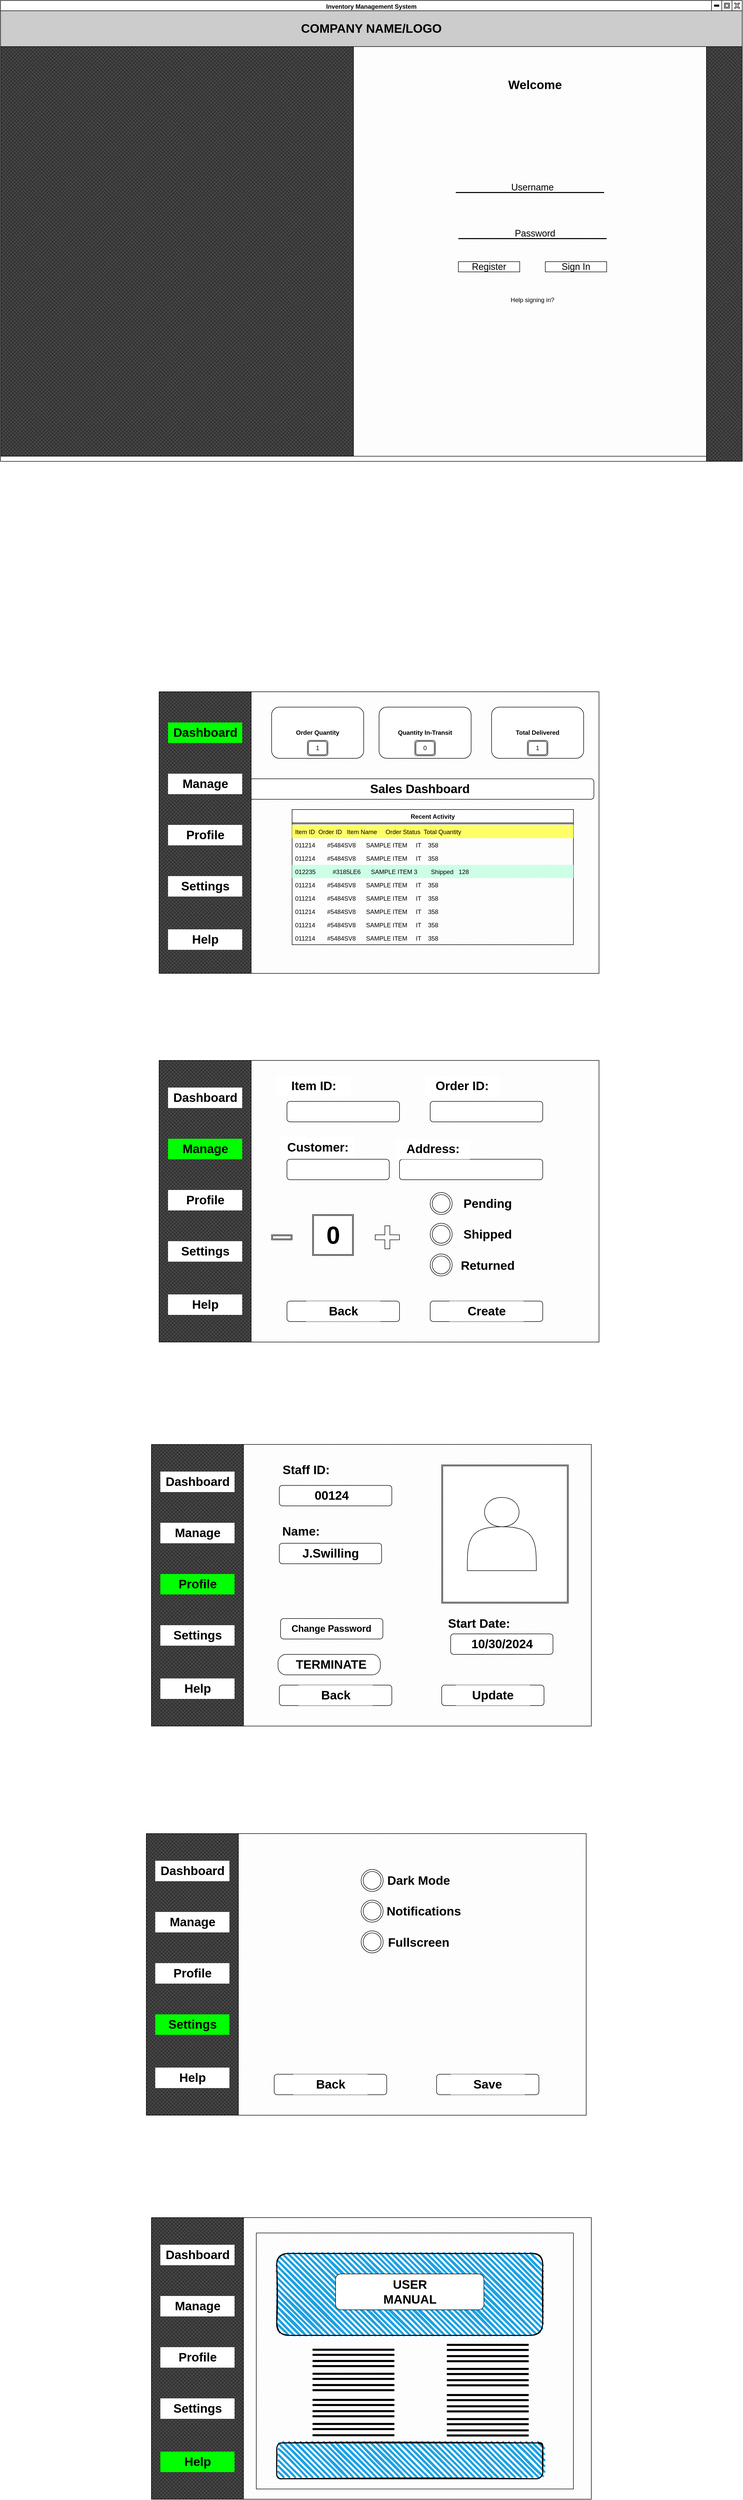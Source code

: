 <mxfile version="21.1.2" type="device">
  <diagram id="X1pHVg89w_2UZ-GP6gdg" name="Page-1">
    <mxGraphModel dx="5569" dy="2831" grid="1" gridSize="10" guides="1" tooltips="1" connect="1" arrows="1" fold="1" page="1" pageScale="1" pageWidth="850" pageHeight="1100" math="0" shadow="0">
      <root>
        <mxCell id="0" />
        <mxCell id="1" parent="0" />
        <mxCell id="Iu-jhI92YKq9Ds77I20t-1" value="&lt;div style=&quot;&quot;&gt;&lt;span style=&quot;background-color: initial;&quot;&gt;Inventory Management System&lt;/span&gt;&lt;/div&gt;" style="swimlane;whiteSpace=wrap;html=1;startSize=23;align=center;" vertex="1" parent="1">
          <mxGeometry x="140" y="60" width="1450" height="900" as="geometry">
            <mxRectangle x="-30" y="80" width="70" height="30" as="alternateBounds" />
          </mxGeometry>
        </mxCell>
        <mxCell id="Iu-jhI92YKq9Ds77I20t-2" value="" style="verticalLabelPosition=bottom;verticalAlign=top;html=1;shape=mxgraph.basic.patternFillRect;fillStyle=diagGrid;step=5;fillStrokeWidth=0.2;fillStrokeColor=#dddddd;movable=1;resizable=1;rotatable=1;deletable=1;editable=1;locked=0;connectable=1;" vertex="1" parent="Iu-jhI92YKq9Ds77I20t-1">
          <mxGeometry x="690" y="90" width="760" height="800" as="geometry" />
        </mxCell>
        <mxCell id="Iu-jhI92YKq9Ds77I20t-3" value="&lt;h1&gt;COMPANY NAME/LOGO&lt;/h1&gt;" style="html=1;whiteSpace=wrap;container=1;recursiveResize=0;collapsible=0;fillColor=#CCCCCC;" vertex="1" parent="Iu-jhI92YKq9Ds77I20t-1">
          <mxGeometry y="20" width="1450" height="70" as="geometry" />
        </mxCell>
        <mxCell id="Iu-jhI92YKq9Ds77I20t-5" value="" style="whiteSpace=wrap;html=1;aspect=fixed;" vertex="1" parent="Iu-jhI92YKq9Ds77I20t-1">
          <mxGeometry x="1430" width="20" height="20" as="geometry" />
        </mxCell>
        <mxCell id="Iu-jhI92YKq9Ds77I20t-6" value="" style="whiteSpace=wrap;html=1;aspect=fixed;" vertex="1" parent="Iu-jhI92YKq9Ds77I20t-1">
          <mxGeometry x="1410" width="20" height="20" as="geometry" />
        </mxCell>
        <mxCell id="Iu-jhI92YKq9Ds77I20t-7" value="" style="whiteSpace=wrap;html=1;aspect=fixed;" vertex="1" parent="Iu-jhI92YKq9Ds77I20t-1">
          <mxGeometry x="1390" width="20" height="20" as="geometry" />
        </mxCell>
        <mxCell id="Iu-jhI92YKq9Ds77I20t-8" value="" style="line;strokeWidth=4;html=1;perimeter=backbonePerimeter;points=[];outlineConnect=0;" vertex="1" parent="Iu-jhI92YKq9Ds77I20t-1">
          <mxGeometry x="1395" y="5" width="10" height="10" as="geometry" />
        </mxCell>
        <mxCell id="Iu-jhI92YKq9Ds77I20t-9" value="" style="shape=ext;double=1;whiteSpace=wrap;html=1;aspect=fixed;" vertex="1" parent="Iu-jhI92YKq9Ds77I20t-1">
          <mxGeometry x="1415" y="5" width="10" height="10" as="geometry" />
        </mxCell>
        <mxCell id="Iu-jhI92YKq9Ds77I20t-10" value="" style="verticalLabelPosition=bottom;verticalAlign=top;html=1;shape=mxgraph.basic.x" vertex="1" parent="Iu-jhI92YKq9Ds77I20t-1">
          <mxGeometry x="1435" y="5" width="10" height="10" as="geometry" />
        </mxCell>
        <mxCell id="Iu-jhI92YKq9Ds77I20t-11" value="" style="verticalLabelPosition=bottom;verticalAlign=top;html=1;shape=mxgraph.basic.patternFillRect;fillStyle=diagRev;step=5;fillStrokeWidth=0.2;fillStrokeColor=#dddddd;" vertex="1" parent="Iu-jhI92YKq9Ds77I20t-1">
          <mxGeometry x="895" y="510" width="120" height="20" as="geometry" />
        </mxCell>
        <mxCell id="Iu-jhI92YKq9Ds77I20t-12" value="" style="line;strokeWidth=2;html=1;" vertex="1" parent="Iu-jhI92YKq9Ds77I20t-1">
          <mxGeometry x="895" y="460" width="290" height="10" as="geometry" />
        </mxCell>
        <mxCell id="Iu-jhI92YKq9Ds77I20t-13" value="" style="line;strokeWidth=2;html=1;" vertex="1" parent="Iu-jhI92YKq9Ds77I20t-1">
          <mxGeometry x="890" y="370" width="290" height="10" as="geometry" />
        </mxCell>
        <mxCell id="Iu-jhI92YKq9Ds77I20t-14" value="" style="verticalLabelPosition=bottom;verticalAlign=top;html=1;shape=mxgraph.basic.patternFillRect;fillStyle=diagRev;step=5;fillStrokeWidth=0.2;fillStrokeColor=#dddddd;" vertex="1" parent="Iu-jhI92YKq9Ds77I20t-1">
          <mxGeometry x="1065" y="510" width="120" height="20" as="geometry" />
        </mxCell>
        <mxCell id="Iu-jhI92YKq9Ds77I20t-15" value="Help signing in?" style="text;html=1;strokeColor=none;fillColor=none;align=center;verticalAlign=middle;whiteSpace=wrap;rounded=0;" vertex="1" parent="Iu-jhI92YKq9Ds77I20t-1">
          <mxGeometry x="985" y="570" width="110" height="30" as="geometry" />
        </mxCell>
        <mxCell id="Iu-jhI92YKq9Ds77I20t-16" value="&lt;font style=&quot;font-size: 18px;&quot;&gt;Username&lt;/font&gt;" style="text;html=1;strokeColor=none;fillColor=none;align=center;verticalAlign=middle;whiteSpace=wrap;rounded=0;" vertex="1" parent="Iu-jhI92YKq9Ds77I20t-1">
          <mxGeometry x="1010" y="350" width="60" height="30" as="geometry" />
        </mxCell>
        <mxCell id="Iu-jhI92YKq9Ds77I20t-17" value="&lt;font style=&quot;font-size: 18px;&quot;&gt;Password&lt;/font&gt;" style="text;html=1;strokeColor=none;fillColor=none;align=center;verticalAlign=middle;whiteSpace=wrap;rounded=0;" vertex="1" parent="Iu-jhI92YKq9Ds77I20t-1">
          <mxGeometry x="1015" y="440" width="60" height="30" as="geometry" />
        </mxCell>
        <mxCell id="Iu-jhI92YKq9Ds77I20t-4" value="&lt;blockquote style=&quot;margin: 0 0 0 40px; border: none; padding: 0px;&quot;&gt;&lt;blockquote style=&quot;margin: 0 0 0 40px; border: none; padding: 0px;&quot;&gt;&lt;blockquote style=&quot;margin: 0 0 0 40px; border: none; padding: 0px;&quot;&gt;&lt;blockquote style=&quot;margin: 0 0 0 40px; border: none; padding: 0px;&quot;&gt;&lt;h1 style=&quot;margin: 0 0 0 40px; border: none; padding: 0px;&quot;&gt;&lt;font style=&quot;font-size: 24px;&quot;&gt;Welcome&lt;/font&gt;&lt;/h1&gt;&lt;/blockquote&gt;&lt;/blockquote&gt;&lt;/blockquote&gt;&lt;/blockquote&gt;" style="text;html=1;strokeColor=none;fillColor=none;align=center;verticalAlign=middle;whiteSpace=wrap;rounded=0;" vertex="1" parent="Iu-jhI92YKq9Ds77I20t-1">
          <mxGeometry x="795" y="150" width="300" height="30" as="geometry" />
        </mxCell>
        <mxCell id="Iu-jhI92YKq9Ds77I20t-18" value="" style="verticalLabelPosition=bottom;verticalAlign=top;html=1;shape=mxgraph.basic.patternFillRect;fillStyle=diagGrid;step=5;fillStrokeWidth=0.2;fillStrokeColor=#dddddd;movable=1;resizable=1;rotatable=1;deletable=1;editable=1;locked=0;connectable=1;fillColor=#333333;" vertex="1" parent="Iu-jhI92YKq9Ds77I20t-1">
          <mxGeometry y="90" width="690" height="800" as="geometry" />
        </mxCell>
        <mxCell id="Iu-jhI92YKq9Ds77I20t-37" value="" style="verticalLabelPosition=bottom;verticalAlign=top;html=1;shape=mxgraph.basic.patternFillRect;fillStyle=diagGrid;step=5;fillStrokeWidth=0.2;fillStrokeColor=#dddddd;movable=1;resizable=1;rotatable=1;deletable=1;editable=1;locked=0;connectable=1;fillColor=#333333;" vertex="1" parent="Iu-jhI92YKq9Ds77I20t-1">
          <mxGeometry x="1380" y="90" width="70" height="810" as="geometry" />
        </mxCell>
        <mxCell id="Iu-jhI92YKq9Ds77I20t-280" value="&lt;font style=&quot;font-size: 18px;&quot;&gt;Sign In&lt;/font&gt;" style="text;html=1;strokeColor=none;fillColor=none;align=center;verticalAlign=middle;whiteSpace=wrap;rounded=0;" vertex="1" parent="Iu-jhI92YKq9Ds77I20t-1">
          <mxGeometry x="1095" y="505" width="60" height="30" as="geometry" />
        </mxCell>
        <mxCell id="Iu-jhI92YKq9Ds77I20t-281" value="&lt;font style=&quot;font-size: 18px;&quot;&gt;Register&lt;/font&gt;" style="text;html=1;strokeColor=none;fillColor=none;align=center;verticalAlign=middle;whiteSpace=wrap;rounded=0;" vertex="1" parent="Iu-jhI92YKq9Ds77I20t-1">
          <mxGeometry x="925" y="505" width="60" height="30" as="geometry" />
        </mxCell>
        <mxCell id="Iu-jhI92YKq9Ds77I20t-51" value="" style="verticalLabelPosition=bottom;verticalAlign=top;html=1;shape=mxgraph.basic.patternFillRect;fillStyle=diagGrid;step=5;fillStrokeWidth=0.2;fillStrokeColor=#dddddd;" vertex="1" parent="1">
          <mxGeometry x="450" y="1410" width="860" height="550" as="geometry" />
        </mxCell>
        <mxCell id="Iu-jhI92YKq9Ds77I20t-62" value="Recent Activity" style="swimlane;fontStyle=1;align=center;verticalAlign=top;childLayout=stackLayout;horizontal=1;startSize=26;horizontalStack=0;resizeParent=1;resizeParentMax=0;resizeLast=0;collapsible=1;marginBottom=0;whiteSpace=wrap;html=1;" vertex="1" parent="1">
          <mxGeometry x="710" y="1640" width="550" height="264" as="geometry" />
        </mxCell>
        <mxCell id="Iu-jhI92YKq9Ds77I20t-63" value="" style="line;strokeWidth=1;fillColor=none;align=left;verticalAlign=middle;spacingTop=-1;spacingLeft=3;spacingRight=3;rotatable=0;labelPosition=right;points=[];portConstraint=eastwest;strokeColor=inherit;" vertex="1" parent="Iu-jhI92YKq9Ds77I20t-62">
          <mxGeometry y="26" width="550" height="4" as="geometry" />
        </mxCell>
        <mxCell id="Iu-jhI92YKq9Ds77I20t-64" value="Item ID&lt;span style=&quot;white-space: pre;&quot;&gt;	&lt;/span&gt;&lt;span style=&quot;white-space: pre;&quot;&gt;	&lt;/span&gt;Order ID&lt;span style=&quot;white-space: pre;&quot;&gt;	&lt;/span&gt;&lt;span style=&quot;white-space: pre;&quot;&gt;	&lt;/span&gt;&lt;span style=&quot;white-space: pre;&quot;&gt;	&lt;/span&gt;Item Name&amp;nbsp;&lt;span style=&quot;white-space: pre;&quot;&gt;	&lt;/span&gt;&lt;span style=&quot;white-space: pre;&quot;&gt;	&lt;/span&gt;&lt;span style=&quot;white-space: pre;&quot;&gt;	&lt;/span&gt;&lt;span style=&quot;white-space: pre;&quot;&gt;	&lt;/span&gt;Order Status&lt;span style=&quot;white-space: pre;&quot;&gt;	&lt;/span&gt;&lt;span style=&quot;white-space: pre;&quot;&gt;	&lt;/span&gt;Total Quantity" style="text;strokeColor=none;fillColor=#FFFF66;align=left;verticalAlign=top;spacingLeft=4;spacingRight=4;overflow=hidden;rotatable=0;points=[[0,0.5],[1,0.5]];portConstraint=eastwest;whiteSpace=wrap;html=1;" vertex="1" parent="Iu-jhI92YKq9Ds77I20t-62">
          <mxGeometry y="30" width="550" height="26" as="geometry" />
        </mxCell>
        <mxCell id="Iu-jhI92YKq9Ds77I20t-65" value="011214&lt;span style=&quot;white-space: pre;&quot;&gt;	&lt;/span&gt;&amp;nbsp; &amp;nbsp; &amp;nbsp; #5484SV8&lt;span style=&quot;white-space: pre;&quot;&gt;	&lt;/span&gt;&lt;span style=&quot;white-space: pre;&quot;&gt;	&lt;/span&gt;&amp;nbsp; &amp;nbsp; SAMPLE ITEM&lt;span style=&quot;white-space: pre;&quot;&gt;	&lt;/span&gt;&lt;span style=&quot;white-space: pre;&quot;&gt;	&lt;/span&gt;&lt;span style=&quot;white-space: pre;&quot;&gt;	&lt;/span&gt;&lt;span style=&quot;white-space: pre;&quot;&gt;	&lt;/span&gt;&lt;span style=&quot;white-space: pre;&quot;&gt;	&lt;/span&gt;IT&lt;span style=&quot;white-space: pre;&quot;&gt;	&lt;/span&gt;&lt;span style=&quot;white-space: pre;&quot;&gt;	&lt;/span&gt;&lt;span style=&quot;white-space: pre;&quot;&gt;	&lt;/span&gt;&lt;span style=&quot;white-space: pre;&quot;&gt;	&lt;/span&gt;358" style="text;strokeColor=none;fillColor=none;align=left;verticalAlign=top;spacingLeft=4;spacingRight=4;overflow=hidden;rotatable=0;points=[[0,0.5],[1,0.5]];portConstraint=eastwest;whiteSpace=wrap;html=1;" vertex="1" parent="Iu-jhI92YKq9Ds77I20t-62">
          <mxGeometry y="56" width="550" height="26" as="geometry" />
        </mxCell>
        <mxCell id="Iu-jhI92YKq9Ds77I20t-95" value="011214&lt;span style=&quot;white-space: pre;&quot;&gt;	&lt;/span&gt;&amp;nbsp; &amp;nbsp; &amp;nbsp; #5484SV8&lt;span style=&quot;white-space: pre;&quot;&gt;	&lt;/span&gt;&lt;span style=&quot;white-space: pre;&quot;&gt;	&lt;/span&gt;&amp;nbsp; &amp;nbsp; SAMPLE ITEM&lt;span style=&quot;white-space: pre;&quot;&gt;	&lt;/span&gt;&lt;span style=&quot;white-space: pre;&quot;&gt;	&lt;/span&gt;&lt;span style=&quot;white-space: pre;&quot;&gt;	&lt;/span&gt;&lt;span style=&quot;white-space: pre;&quot;&gt;	&lt;/span&gt;&lt;span style=&quot;white-space: pre;&quot;&gt;	&lt;/span&gt;IT&lt;span style=&quot;white-space: pre;&quot;&gt;	&lt;/span&gt;&lt;span style=&quot;white-space: pre;&quot;&gt;	&lt;/span&gt;&lt;span style=&quot;white-space: pre;&quot;&gt;	&lt;/span&gt;&lt;span style=&quot;white-space: pre;&quot;&gt;	&lt;/span&gt;358" style="text;strokeColor=none;fillColor=none;align=left;verticalAlign=top;spacingLeft=4;spacingRight=4;overflow=hidden;rotatable=0;points=[[0,0.5],[1,0.5]];portConstraint=eastwest;whiteSpace=wrap;html=1;" vertex="1" parent="Iu-jhI92YKq9Ds77I20t-62">
          <mxGeometry y="82" width="550" height="26" as="geometry" />
        </mxCell>
        <mxCell id="Iu-jhI92YKq9Ds77I20t-96" value="012235&amp;nbsp; &amp;nbsp; &amp;nbsp; &amp;nbsp; &amp;nbsp; #3185LE6&lt;span style=&quot;white-space: pre;&quot;&gt;	&lt;/span&gt;&lt;span style=&quot;white-space: pre;&quot;&gt;	&lt;/span&gt;&amp;nbsp; &amp;nbsp; SAMPLE ITEM 3&lt;span style=&quot;white-space: pre;&quot;&gt;	&lt;/span&gt;&lt;span style=&quot;white-space: pre;&quot;&gt;	&lt;/span&gt;&lt;span style=&quot;white-space: pre;&quot;&gt;	&lt;/span&gt;&lt;span style=&quot;white-space: pre;&quot;&gt;	&lt;/span&gt;&amp;nbsp; &amp;nbsp; Shipped&lt;span style=&quot;white-space: pre;&quot;&gt;	&lt;/span&gt;&lt;span style=&quot;white-space: pre;&quot;&gt;	&lt;span style=&quot;white-space: pre;&quot;&gt;	&lt;/span&gt;1&lt;/span&gt;28" style="text;strokeColor=none;fillColor=#CCFFE6;align=left;verticalAlign=top;spacingLeft=4;spacingRight=4;overflow=hidden;rotatable=0;points=[[0,0.5],[1,0.5]];portConstraint=eastwest;whiteSpace=wrap;html=1;" vertex="1" parent="Iu-jhI92YKq9Ds77I20t-62">
          <mxGeometry y="108" width="550" height="26" as="geometry" />
        </mxCell>
        <mxCell id="Iu-jhI92YKq9Ds77I20t-97" value="011214&lt;span style=&quot;white-space: pre;&quot;&gt;	&lt;/span&gt;&amp;nbsp; &amp;nbsp; &amp;nbsp; #5484SV8&lt;span style=&quot;white-space: pre;&quot;&gt;	&lt;/span&gt;&lt;span style=&quot;white-space: pre;&quot;&gt;	&lt;/span&gt;&amp;nbsp; &amp;nbsp; SAMPLE ITEM&lt;span style=&quot;white-space: pre;&quot;&gt;	&lt;/span&gt;&lt;span style=&quot;white-space: pre;&quot;&gt;	&lt;/span&gt;&lt;span style=&quot;white-space: pre;&quot;&gt;	&lt;/span&gt;&lt;span style=&quot;white-space: pre;&quot;&gt;	&lt;/span&gt;&lt;span style=&quot;white-space: pre;&quot;&gt;	&lt;/span&gt;IT&lt;span style=&quot;white-space: pre;&quot;&gt;	&lt;/span&gt;&lt;span style=&quot;white-space: pre;&quot;&gt;	&lt;/span&gt;&lt;span style=&quot;white-space: pre;&quot;&gt;	&lt;/span&gt;&lt;span style=&quot;white-space: pre;&quot;&gt;	&lt;/span&gt;358" style="text;strokeColor=none;fillColor=none;align=left;verticalAlign=top;spacingLeft=4;spacingRight=4;overflow=hidden;rotatable=0;points=[[0,0.5],[1,0.5]];portConstraint=eastwest;whiteSpace=wrap;html=1;" vertex="1" parent="Iu-jhI92YKq9Ds77I20t-62">
          <mxGeometry y="134" width="550" height="26" as="geometry" />
        </mxCell>
        <mxCell id="Iu-jhI92YKq9Ds77I20t-98" value="011214&lt;span style=&quot;white-space: pre;&quot;&gt;	&lt;/span&gt;&amp;nbsp; &amp;nbsp; &amp;nbsp; #5484SV8&lt;span style=&quot;white-space: pre;&quot;&gt;	&lt;/span&gt;&lt;span style=&quot;white-space: pre;&quot;&gt;	&lt;/span&gt;&amp;nbsp; &amp;nbsp; SAMPLE ITEM&lt;span style=&quot;white-space: pre;&quot;&gt;	&lt;/span&gt;&lt;span style=&quot;white-space: pre;&quot;&gt;	&lt;/span&gt;&lt;span style=&quot;white-space: pre;&quot;&gt;	&lt;/span&gt;&lt;span style=&quot;white-space: pre;&quot;&gt;	&lt;/span&gt;&lt;span style=&quot;white-space: pre;&quot;&gt;	&lt;/span&gt;IT&lt;span style=&quot;white-space: pre;&quot;&gt;	&lt;/span&gt;&lt;span style=&quot;white-space: pre;&quot;&gt;	&lt;/span&gt;&lt;span style=&quot;white-space: pre;&quot;&gt;	&lt;/span&gt;&lt;span style=&quot;white-space: pre;&quot;&gt;	&lt;/span&gt;358" style="text;strokeColor=none;fillColor=none;align=left;verticalAlign=top;spacingLeft=4;spacingRight=4;overflow=hidden;rotatable=0;points=[[0,0.5],[1,0.5]];portConstraint=eastwest;whiteSpace=wrap;html=1;" vertex="1" parent="Iu-jhI92YKq9Ds77I20t-62">
          <mxGeometry y="160" width="550" height="26" as="geometry" />
        </mxCell>
        <mxCell id="Iu-jhI92YKq9Ds77I20t-99" value="011214&lt;span style=&quot;white-space: pre;&quot;&gt;	&lt;/span&gt;&amp;nbsp; &amp;nbsp; &amp;nbsp; #5484SV8&lt;span style=&quot;white-space: pre;&quot;&gt;	&lt;/span&gt;&lt;span style=&quot;white-space: pre;&quot;&gt;	&lt;/span&gt;&amp;nbsp; &amp;nbsp; SAMPLE ITEM&lt;span style=&quot;white-space: pre;&quot;&gt;	&lt;/span&gt;&lt;span style=&quot;white-space: pre;&quot;&gt;	&lt;/span&gt;&lt;span style=&quot;white-space: pre;&quot;&gt;	&lt;/span&gt;&lt;span style=&quot;white-space: pre;&quot;&gt;	&lt;/span&gt;&lt;span style=&quot;white-space: pre;&quot;&gt;	&lt;/span&gt;IT&lt;span style=&quot;white-space: pre;&quot;&gt;	&lt;/span&gt;&lt;span style=&quot;white-space: pre;&quot;&gt;	&lt;/span&gt;&lt;span style=&quot;white-space: pre;&quot;&gt;	&lt;/span&gt;&lt;span style=&quot;white-space: pre;&quot;&gt;	&lt;/span&gt;358" style="text;strokeColor=none;fillColor=none;align=left;verticalAlign=top;spacingLeft=4;spacingRight=4;overflow=hidden;rotatable=0;points=[[0,0.5],[1,0.5]];portConstraint=eastwest;whiteSpace=wrap;html=1;" vertex="1" parent="Iu-jhI92YKq9Ds77I20t-62">
          <mxGeometry y="186" width="550" height="26" as="geometry" />
        </mxCell>
        <mxCell id="Iu-jhI92YKq9Ds77I20t-100" value="011214&lt;span style=&quot;white-space: pre;&quot;&gt;	&lt;/span&gt;&amp;nbsp; &amp;nbsp; &amp;nbsp; #5484SV8&lt;span style=&quot;white-space: pre;&quot;&gt;	&lt;/span&gt;&lt;span style=&quot;white-space: pre;&quot;&gt;	&lt;/span&gt;&amp;nbsp; &amp;nbsp; SAMPLE ITEM&lt;span style=&quot;white-space: pre;&quot;&gt;	&lt;/span&gt;&lt;span style=&quot;white-space: pre;&quot;&gt;	&lt;/span&gt;&lt;span style=&quot;white-space: pre;&quot;&gt;	&lt;/span&gt;&lt;span style=&quot;white-space: pre;&quot;&gt;	&lt;/span&gt;&lt;span style=&quot;white-space: pre;&quot;&gt;	&lt;/span&gt;IT&lt;span style=&quot;white-space: pre;&quot;&gt;	&lt;/span&gt;&lt;span style=&quot;white-space: pre;&quot;&gt;	&lt;/span&gt;&lt;span style=&quot;white-space: pre;&quot;&gt;	&lt;/span&gt;&lt;span style=&quot;white-space: pre;&quot;&gt;	&lt;/span&gt;358" style="text;strokeColor=none;fillColor=none;align=left;verticalAlign=top;spacingLeft=4;spacingRight=4;overflow=hidden;rotatable=0;points=[[0,0.5],[1,0.5]];portConstraint=eastwest;whiteSpace=wrap;html=1;" vertex="1" parent="Iu-jhI92YKq9Ds77I20t-62">
          <mxGeometry y="212" width="550" height="26" as="geometry" />
        </mxCell>
        <mxCell id="Iu-jhI92YKq9Ds77I20t-101" value="011214&lt;span style=&quot;white-space: pre;&quot;&gt;	&lt;/span&gt;&amp;nbsp; &amp;nbsp; &amp;nbsp; #5484SV8&lt;span style=&quot;white-space: pre;&quot;&gt;	&lt;/span&gt;&lt;span style=&quot;white-space: pre;&quot;&gt;	&lt;/span&gt;&amp;nbsp; &amp;nbsp; SAMPLE ITEM&lt;span style=&quot;white-space: pre;&quot;&gt;	&lt;/span&gt;&lt;span style=&quot;white-space: pre;&quot;&gt;	&lt;/span&gt;&lt;span style=&quot;white-space: pre;&quot;&gt;	&lt;/span&gt;&lt;span style=&quot;white-space: pre;&quot;&gt;	&lt;/span&gt;&lt;span style=&quot;white-space: pre;&quot;&gt;	&lt;/span&gt;IT&lt;span style=&quot;white-space: pre;&quot;&gt;	&lt;/span&gt;&lt;span style=&quot;white-space: pre;&quot;&gt;	&lt;/span&gt;&lt;span style=&quot;white-space: pre;&quot;&gt;	&lt;/span&gt;&lt;span style=&quot;white-space: pre;&quot;&gt;	&lt;/span&gt;358" style="text;strokeColor=none;fillColor=none;align=left;verticalAlign=top;spacingLeft=4;spacingRight=4;overflow=hidden;rotatable=0;points=[[0,0.5],[1,0.5]];portConstraint=eastwest;whiteSpace=wrap;html=1;" vertex="1" parent="Iu-jhI92YKq9Ds77I20t-62">
          <mxGeometry y="238" width="550" height="26" as="geometry" />
        </mxCell>
        <mxCell id="Iu-jhI92YKq9Ds77I20t-69" style="edgeStyle=orthogonalEdgeStyle;rounded=0;orthogonalLoop=1;jettySize=auto;html=1;exitX=0.5;exitY=1;exitDx=0;exitDy=0;" edge="1" parent="1">
          <mxGeometry relative="1" as="geometry">
            <mxPoint x="700.0" y="1470" as="sourcePoint" />
            <mxPoint x="700.0" y="1470" as="targetPoint" />
          </mxGeometry>
        </mxCell>
        <mxCell id="Iu-jhI92YKq9Ds77I20t-84" value="&lt;h1&gt;Sales Dashboard&lt;/h1&gt;" style="rounded=1;whiteSpace=wrap;html=1;" vertex="1" parent="1">
          <mxGeometry x="620" y="1580" width="680" height="40" as="geometry" />
        </mxCell>
        <mxCell id="Iu-jhI92YKq9Ds77I20t-78" value="" style="verticalLabelPosition=bottom;verticalAlign=top;html=1;shape=mxgraph.basic.patternFillRect;fillStyle=diagGrid;step=5;fillStrokeWidth=0.2;fillStrokeColor=#dddddd;movable=1;resizable=1;rotatable=1;deletable=1;editable=1;locked=0;connectable=1;fillColor=#333333;" vertex="1" parent="1">
          <mxGeometry x="450" y="1410" width="180" height="550" as="geometry" />
        </mxCell>
        <mxCell id="Iu-jhI92YKq9Ds77I20t-85" value="&lt;b&gt;Order Quantity&lt;/b&gt;" style="rounded=1;whiteSpace=wrap;html=1;" vertex="1" parent="1">
          <mxGeometry x="670" y="1440" width="180" height="100" as="geometry" />
        </mxCell>
        <mxCell id="Iu-jhI92YKq9Ds77I20t-86" value="&lt;b&gt;Quantity In-Transit&lt;/b&gt;" style="rounded=1;whiteSpace=wrap;html=1;" vertex="1" parent="1">
          <mxGeometry x="880" y="1440" width="180" height="100" as="geometry" />
        </mxCell>
        <mxCell id="Iu-jhI92YKq9Ds77I20t-87" value="&lt;b&gt;Total Delivered&lt;/b&gt;" style="rounded=1;whiteSpace=wrap;html=1;" vertex="1" parent="1">
          <mxGeometry x="1100" y="1440" width="180" height="100" as="geometry" />
        </mxCell>
        <mxCell id="Iu-jhI92YKq9Ds77I20t-90" value="&lt;h1&gt;Dashboard&lt;/h1&gt;" style="text;html=1;strokeColor=none;fillColor=lime;align=center;verticalAlign=middle;whiteSpace=wrap;rounded=0;" vertex="1" parent="1">
          <mxGeometry x="467.5" y="1470" width="145" height="40" as="geometry" />
        </mxCell>
        <mxCell id="Iu-jhI92YKq9Ds77I20t-91" value="&lt;h1&gt;Manage&lt;/h1&gt;" style="text;html=1;strokeColor=none;fillColor=white;align=center;verticalAlign=middle;whiteSpace=wrap;rounded=0;" vertex="1" parent="1">
          <mxGeometry x="467.5" y="1570" width="145" height="40" as="geometry" />
        </mxCell>
        <mxCell id="Iu-jhI92YKq9Ds77I20t-92" value="&lt;h1&gt;Profile&lt;/h1&gt;" style="text;html=1;strokeColor=none;fillColor=white;align=center;verticalAlign=middle;whiteSpace=wrap;rounded=0;" vertex="1" parent="1">
          <mxGeometry x="467.5" y="1670" width="145" height="40" as="geometry" />
        </mxCell>
        <mxCell id="Iu-jhI92YKq9Ds77I20t-93" value="&lt;h1&gt;Settings&lt;/h1&gt;" style="text;html=1;strokeColor=none;fillColor=white;align=center;verticalAlign=middle;whiteSpace=wrap;rounded=0;" vertex="1" parent="1">
          <mxGeometry x="467.5" y="1770" width="145" height="40" as="geometry" />
        </mxCell>
        <mxCell id="Iu-jhI92YKq9Ds77I20t-94" value="&lt;h1&gt;Help&lt;/h1&gt;" style="text;html=1;strokeColor=none;fillColor=white;align=center;verticalAlign=middle;whiteSpace=wrap;rounded=0;" vertex="1" parent="1">
          <mxGeometry x="467.5" y="1874" width="145" height="40" as="geometry" />
        </mxCell>
        <mxCell id="Iu-jhI92YKq9Ds77I20t-102" value="1" style="shape=ext;double=1;rounded=1;whiteSpace=wrap;html=1;" vertex="1" parent="1">
          <mxGeometry x="740" y="1505" width="40" height="30" as="geometry" />
        </mxCell>
        <mxCell id="Iu-jhI92YKq9Ds77I20t-103" value="0" style="shape=ext;double=1;rounded=1;whiteSpace=wrap;html=1;" vertex="1" parent="1">
          <mxGeometry x="950" y="1505" width="40" height="30" as="geometry" />
        </mxCell>
        <mxCell id="Iu-jhI92YKq9Ds77I20t-104" value="1" style="shape=ext;double=1;rounded=1;whiteSpace=wrap;html=1;" vertex="1" parent="1">
          <mxGeometry x="1170" y="1505" width="40" height="30" as="geometry" />
        </mxCell>
        <mxCell id="Iu-jhI92YKq9Ds77I20t-106" value="" style="verticalLabelPosition=bottom;verticalAlign=top;html=1;shape=mxgraph.basic.patternFillRect;fillStyle=diagGrid;step=5;fillStrokeWidth=0.2;fillStrokeColor=#dddddd;" vertex="1" parent="1">
          <mxGeometry x="450" y="2130" width="860" height="550" as="geometry" />
        </mxCell>
        <mxCell id="Iu-jhI92YKq9Ds77I20t-105" value="" style="verticalLabelPosition=bottom;verticalAlign=top;html=1;shape=mxgraph.basic.patternFillRect;fillStyle=diagGrid;step=5;fillStrokeWidth=0.2;fillStrokeColor=#dddddd;movable=1;resizable=1;rotatable=1;deletable=1;editable=1;locked=0;connectable=1;fillColor=#333333;" vertex="1" parent="1">
          <mxGeometry x="450" y="2130" width="180" height="550" as="geometry" />
        </mxCell>
        <mxCell id="Iu-jhI92YKq9Ds77I20t-107" value="&lt;h1&gt;Dashboard&lt;/h1&gt;" style="text;html=1;strokeColor=none;fillColor=white;align=center;verticalAlign=middle;whiteSpace=wrap;rounded=0;" vertex="1" parent="1">
          <mxGeometry x="467.5" y="2183" width="145" height="40" as="geometry" />
        </mxCell>
        <mxCell id="Iu-jhI92YKq9Ds77I20t-108" value="&lt;h1&gt;Manage&lt;/h1&gt;" style="text;html=1;strokeColor=none;fillColor=lime;align=center;verticalAlign=middle;whiteSpace=wrap;rounded=0;" vertex="1" parent="1">
          <mxGeometry x="467.5" y="2283" width="145" height="40" as="geometry" />
        </mxCell>
        <mxCell id="Iu-jhI92YKq9Ds77I20t-109" value="&lt;h1&gt;Profile&lt;/h1&gt;" style="text;html=1;strokeColor=none;fillColor=white;align=center;verticalAlign=middle;whiteSpace=wrap;rounded=0;" vertex="1" parent="1">
          <mxGeometry x="467.5" y="2383" width="145" height="40" as="geometry" />
        </mxCell>
        <mxCell id="Iu-jhI92YKq9Ds77I20t-110" value="&lt;h1&gt;Settings&lt;/h1&gt;" style="text;html=1;strokeColor=none;fillColor=white;align=center;verticalAlign=middle;whiteSpace=wrap;rounded=0;" vertex="1" parent="1">
          <mxGeometry x="467.5" y="2483" width="145" height="40" as="geometry" />
        </mxCell>
        <mxCell id="Iu-jhI92YKq9Ds77I20t-111" value="&lt;h1&gt;Help&lt;/h1&gt;" style="text;html=1;strokeColor=none;fillColor=white;align=center;verticalAlign=middle;whiteSpace=wrap;rounded=0;" vertex="1" parent="1">
          <mxGeometry x="467.5" y="2587" width="145" height="40" as="geometry" />
        </mxCell>
        <mxCell id="Iu-jhI92YKq9Ds77I20t-112" value="" style="rounded=1;whiteSpace=wrap;html=1;" vertex="1" parent="1">
          <mxGeometry x="700" y="2210" width="220" height="40" as="geometry" />
        </mxCell>
        <mxCell id="Iu-jhI92YKq9Ds77I20t-113" value="&lt;h1&gt;Item ID:&lt;/h1&gt;" style="text;html=1;strokeColor=none;fillColor=white;align=center;verticalAlign=middle;whiteSpace=wrap;rounded=0;" vertex="1" parent="1">
          <mxGeometry x="680" y="2160" width="145" height="40" as="geometry" />
        </mxCell>
        <mxCell id="Iu-jhI92YKq9Ds77I20t-114" value="" style="rounded=1;whiteSpace=wrap;html=1;" vertex="1" parent="1">
          <mxGeometry x="700" y="2323" width="200" height="40" as="geometry" />
        </mxCell>
        <mxCell id="Iu-jhI92YKq9Ds77I20t-115" value="&lt;h1&gt;Customer:&lt;/h1&gt;" style="text;html=1;strokeColor=none;fillColor=white;align=center;verticalAlign=middle;whiteSpace=wrap;rounded=0;" vertex="1" parent="1">
          <mxGeometry x="687.5" y="2280" width="145" height="40" as="geometry" />
        </mxCell>
        <mxCell id="Iu-jhI92YKq9Ds77I20t-117" value="" style="rounded=1;whiteSpace=wrap;html=1;" vertex="1" parent="1">
          <mxGeometry x="920" y="2323" width="280" height="40" as="geometry" />
        </mxCell>
        <mxCell id="Iu-jhI92YKq9Ds77I20t-118" value="&lt;h1&gt;Address:&lt;/h1&gt;" style="text;html=1;strokeColor=none;fillColor=white;align=center;verticalAlign=middle;whiteSpace=wrap;rounded=0;" vertex="1" parent="1">
          <mxGeometry x="912.5" y="2283" width="145" height="40" as="geometry" />
        </mxCell>
        <mxCell id="Iu-jhI92YKq9Ds77I20t-119" value="" style="ellipse;shape=doubleEllipse;whiteSpace=wrap;html=1;aspect=fixed;strokeColor=#000000;" vertex="1" parent="1">
          <mxGeometry x="980" y="2388" width="43" height="43" as="geometry" />
        </mxCell>
        <mxCell id="Iu-jhI92YKq9Ds77I20t-120" value="" style="ellipse;shape=doubleEllipse;whiteSpace=wrap;html=1;aspect=fixed;strokeColor=#000000;" vertex="1" parent="1">
          <mxGeometry x="980" y="2448" width="43" height="43" as="geometry" />
        </mxCell>
        <mxCell id="Iu-jhI92YKq9Ds77I20t-121" value="" style="ellipse;shape=doubleEllipse;whiteSpace=wrap;html=1;aspect=fixed;strokeColor=#000000;" vertex="1" parent="1">
          <mxGeometry x="980" y="2508" width="43" height="43" as="geometry" />
        </mxCell>
        <mxCell id="Iu-jhI92YKq9Ds77I20t-123" value="&lt;h1&gt;Pending&lt;/h1&gt;" style="text;html=1;strokeColor=none;fillColor=none;align=center;verticalAlign=middle;whiteSpace=wrap;rounded=0;" vertex="1" parent="1">
          <mxGeometry x="1020" y="2389.5" width="145" height="40" as="geometry" />
        </mxCell>
        <mxCell id="Iu-jhI92YKq9Ds77I20t-124" value="&lt;h1&gt;Shipped&lt;/h1&gt;" style="text;html=1;strokeColor=none;fillColor=none;align=center;verticalAlign=middle;whiteSpace=wrap;rounded=0;" vertex="1" parent="1">
          <mxGeometry x="1020" y="2449.5" width="145" height="40" as="geometry" />
        </mxCell>
        <mxCell id="Iu-jhI92YKq9Ds77I20t-125" value="&lt;h1&gt;Returned&lt;/h1&gt;" style="text;html=1;strokeColor=none;fillColor=none;align=center;verticalAlign=middle;whiteSpace=wrap;rounded=0;" vertex="1" parent="1">
          <mxGeometry x="1020" y="2511" width="145" height="40" as="geometry" />
        </mxCell>
        <mxCell id="Iu-jhI92YKq9Ds77I20t-126" value="&lt;h1&gt;Order ID:&lt;/h1&gt;" style="text;html=1;strokeColor=none;fillColor=white;align=center;verticalAlign=middle;whiteSpace=wrap;rounded=0;" vertex="1" parent="1">
          <mxGeometry x="970" y="2160" width="145" height="40" as="geometry" />
        </mxCell>
        <mxCell id="Iu-jhI92YKq9Ds77I20t-127" value="" style="rounded=1;whiteSpace=wrap;html=1;" vertex="1" parent="1">
          <mxGeometry x="980" y="2210" width="220" height="40" as="geometry" />
        </mxCell>
        <mxCell id="Iu-jhI92YKq9Ds77I20t-129" value="" style="shape=ext;double=1;rounded=0;whiteSpace=wrap;html=1;" vertex="1" parent="1">
          <mxGeometry x="750" y="2431" width="80" height="80" as="geometry" />
        </mxCell>
        <mxCell id="Iu-jhI92YKq9Ds77I20t-130" value="" style="shape=cross;whiteSpace=wrap;html=1;size=0.217;" vertex="1" parent="1">
          <mxGeometry x="872.5" y="2453" width="47.5" height="45" as="geometry" />
        </mxCell>
        <mxCell id="Iu-jhI92YKq9Ds77I20t-131" value="" style="shape=ext;double=1;rounded=0;whiteSpace=wrap;html=1;" vertex="1" parent="1">
          <mxGeometry x="670" y="2470.5" width="40" height="10" as="geometry" />
        </mxCell>
        <mxCell id="Iu-jhI92YKq9Ds77I20t-132" value="" style="rounded=1;whiteSpace=wrap;html=1;" vertex="1" parent="1">
          <mxGeometry x="980" y="2600" width="220" height="40" as="geometry" />
        </mxCell>
        <mxCell id="Iu-jhI92YKq9Ds77I20t-133" value="&lt;h1&gt;Create&lt;/h1&gt;" style="text;html=1;strokeColor=none;fillColor=white;align=center;verticalAlign=middle;whiteSpace=wrap;rounded=0;" vertex="1" parent="1">
          <mxGeometry x="1017.5" y="2600" width="145" height="40" as="geometry" />
        </mxCell>
        <mxCell id="Iu-jhI92YKq9Ds77I20t-134" value="" style="rounded=1;whiteSpace=wrap;html=1;" vertex="1" parent="1">
          <mxGeometry x="700" y="2600" width="220" height="40" as="geometry" />
        </mxCell>
        <mxCell id="Iu-jhI92YKq9Ds77I20t-137" value="&lt;h1&gt;Back&lt;/h1&gt;" style="text;html=1;strokeColor=none;fillColor=white;align=center;verticalAlign=middle;whiteSpace=wrap;rounded=0;" vertex="1" parent="1">
          <mxGeometry x="737.5" y="2600" width="145" height="40" as="geometry" />
        </mxCell>
        <mxCell id="Iu-jhI92YKq9Ds77I20t-138" value="&lt;h1&gt;&lt;font style=&quot;font-size: 48px;&quot;&gt;0&lt;/font&gt;&lt;/h1&gt;" style="text;html=1;strokeColor=none;fillColor=none;align=center;verticalAlign=middle;whiteSpace=wrap;rounded=0;" vertex="1" parent="1">
          <mxGeometry x="713.75" y="2440.25" width="152.5" height="61.5" as="geometry" />
        </mxCell>
        <mxCell id="Iu-jhI92YKq9Ds77I20t-139" value="" style="verticalLabelPosition=bottom;verticalAlign=top;html=1;shape=mxgraph.basic.patternFillRect;fillStyle=diagGrid;step=5;fillStrokeWidth=0.2;fillStrokeColor=#dddddd;" vertex="1" parent="1">
          <mxGeometry x="435" y="2880" width="860" height="550" as="geometry" />
        </mxCell>
        <mxCell id="Iu-jhI92YKq9Ds77I20t-140" value="" style="verticalLabelPosition=bottom;verticalAlign=top;html=1;shape=mxgraph.basic.patternFillRect;fillStyle=diagGrid;step=5;fillStrokeWidth=0.2;fillStrokeColor=#dddddd;movable=1;resizable=1;rotatable=1;deletable=1;editable=1;locked=0;connectable=1;fillColor=#333333;" vertex="1" parent="1">
          <mxGeometry x="435" y="2880" width="180" height="550" as="geometry" />
        </mxCell>
        <mxCell id="Iu-jhI92YKq9Ds77I20t-141" value="&lt;h1&gt;Dashboard&lt;/h1&gt;" style="text;html=1;strokeColor=none;fillColor=white;align=center;verticalAlign=middle;whiteSpace=wrap;rounded=0;" vertex="1" parent="1">
          <mxGeometry x="452.5" y="2933" width="145" height="40" as="geometry" />
        </mxCell>
        <mxCell id="Iu-jhI92YKq9Ds77I20t-142" value="&lt;h1&gt;Manage&lt;/h1&gt;" style="text;html=1;strokeColor=none;fillColor=white;align=center;verticalAlign=middle;whiteSpace=wrap;rounded=0;" vertex="1" parent="1">
          <mxGeometry x="452.5" y="3033" width="145" height="40" as="geometry" />
        </mxCell>
        <mxCell id="Iu-jhI92YKq9Ds77I20t-143" value="&lt;h1&gt;Profile&lt;/h1&gt;" style="text;html=1;strokeColor=none;fillColor=lime;align=center;verticalAlign=middle;whiteSpace=wrap;rounded=0;" vertex="1" parent="1">
          <mxGeometry x="452.5" y="3133" width="145" height="40" as="geometry" />
        </mxCell>
        <mxCell id="Iu-jhI92YKq9Ds77I20t-144" value="&lt;h1&gt;Settings&lt;/h1&gt;" style="text;html=1;strokeColor=none;fillColor=white;align=center;verticalAlign=middle;whiteSpace=wrap;rounded=0;" vertex="1" parent="1">
          <mxGeometry x="452.5" y="3233" width="145" height="40" as="geometry" />
        </mxCell>
        <mxCell id="Iu-jhI92YKq9Ds77I20t-145" value="&lt;h1&gt;Help&lt;/h1&gt;" style="text;html=1;strokeColor=none;fillColor=white;align=center;verticalAlign=middle;whiteSpace=wrap;rounded=0;" vertex="1" parent="1">
          <mxGeometry x="452.5" y="3337" width="145" height="40" as="geometry" />
        </mxCell>
        <mxCell id="Iu-jhI92YKq9Ds77I20t-146" value="" style="rounded=1;whiteSpace=wrap;html=1;" vertex="1" parent="1">
          <mxGeometry x="685" y="2960" width="220" height="40" as="geometry" />
        </mxCell>
        <mxCell id="Iu-jhI92YKq9Ds77I20t-147" value="&lt;h1&gt;Staff ID:&lt;/h1&gt;" style="text;html=1;strokeColor=none;fillColor=none;align=center;verticalAlign=middle;whiteSpace=wrap;rounded=0;" vertex="1" parent="1">
          <mxGeometry x="665" y="2910" width="145" height="40" as="geometry" />
        </mxCell>
        <mxCell id="Iu-jhI92YKq9Ds77I20t-148" value="" style="rounded=1;whiteSpace=wrap;html=1;" vertex="1" parent="1">
          <mxGeometry x="685" y="3073" width="200" height="40" as="geometry" />
        </mxCell>
        <mxCell id="Iu-jhI92YKq9Ds77I20t-149" value="&lt;h1&gt;Name:&lt;/h1&gt;" style="text;html=1;strokeColor=none;fillColor=none;align=center;verticalAlign=middle;whiteSpace=wrap;rounded=0;" vertex="1" parent="1">
          <mxGeometry x="655" y="3030" width="145" height="40" as="geometry" />
        </mxCell>
        <mxCell id="Iu-jhI92YKq9Ds77I20t-160" value="" style="shape=ext;double=1;rounded=0;whiteSpace=wrap;html=1;" vertex="1" parent="1">
          <mxGeometry x="1002.5" y="2920" width="247.5" height="270" as="geometry" />
        </mxCell>
        <mxCell id="Iu-jhI92YKq9Ds77I20t-165" value="" style="rounded=1;whiteSpace=wrap;html=1;" vertex="1" parent="1">
          <mxGeometry x="685" y="3350" width="220" height="40" as="geometry" />
        </mxCell>
        <mxCell id="Iu-jhI92YKq9Ds77I20t-166" value="&lt;h1&gt;Back&lt;/h1&gt;" style="text;html=1;strokeColor=none;fillColor=white;align=center;verticalAlign=middle;whiteSpace=wrap;rounded=0;" vertex="1" parent="1">
          <mxGeometry x="722.5" y="3350" width="145" height="40" as="geometry" />
        </mxCell>
        <mxCell id="Iu-jhI92YKq9Ds77I20t-168" value="" style="rounded=1;whiteSpace=wrap;html=1;" vertex="1" parent="1">
          <mxGeometry x="1002.5" y="3350" width="200" height="40" as="geometry" />
        </mxCell>
        <mxCell id="Iu-jhI92YKq9Ds77I20t-169" value="&lt;h1&gt;Update&lt;/h1&gt;" style="text;html=1;strokeColor=none;fillColor=white;align=center;verticalAlign=middle;whiteSpace=wrap;rounded=0;" vertex="1" parent="1">
          <mxGeometry x="1030" y="3350" width="145" height="40" as="geometry" />
        </mxCell>
        <mxCell id="Iu-jhI92YKq9Ds77I20t-170" value="&lt;h1&gt;Start Date:&lt;/h1&gt;" style="text;html=1;strokeColor=none;fillColor=none;align=center;verticalAlign=middle;whiteSpace=wrap;rounded=0;" vertex="1" parent="1">
          <mxGeometry x="1002.5" y="3210" width="145" height="40" as="geometry" />
        </mxCell>
        <mxCell id="Iu-jhI92YKq9Ds77I20t-171" value="" style="rounded=1;whiteSpace=wrap;html=1;" vertex="1" parent="1">
          <mxGeometry x="1020" y="3250" width="200" height="40" as="geometry" />
        </mxCell>
        <mxCell id="Iu-jhI92YKq9Ds77I20t-172" value="&lt;h1&gt;10/30/2024&lt;/h1&gt;" style="text;html=1;strokeColor=none;fillColor=none;align=center;verticalAlign=middle;whiteSpace=wrap;rounded=0;" vertex="1" parent="1">
          <mxGeometry x="1047.5" y="3250" width="145" height="40" as="geometry" />
        </mxCell>
        <mxCell id="Iu-jhI92YKq9Ds77I20t-173" value="" style="rounded=1;whiteSpace=wrap;html=1;" vertex="1" parent="1">
          <mxGeometry x="687.5" y="3220" width="200" height="40" as="geometry" />
        </mxCell>
        <mxCell id="Iu-jhI92YKq9Ds77I20t-174" value="" style="rounded=1;whiteSpace=wrap;html=1;arcSize=40;" vertex="1" parent="1">
          <mxGeometry x="682.5" y="3290" width="200" height="40" as="geometry" />
        </mxCell>
        <mxCell id="Iu-jhI92YKq9Ds77I20t-175" value="&lt;h1&gt;J.Swilling&lt;/h1&gt;" style="text;html=1;strokeColor=none;fillColor=none;align=center;verticalAlign=middle;whiteSpace=wrap;rounded=0;" vertex="1" parent="1">
          <mxGeometry x="712.5" y="3073" width="145" height="40" as="geometry" />
        </mxCell>
        <mxCell id="Iu-jhI92YKq9Ds77I20t-176" value="&lt;h1&gt;00124&lt;/h1&gt;" style="text;html=1;strokeColor=none;fillColor=none;align=center;verticalAlign=middle;whiteSpace=wrap;rounded=0;" vertex="1" parent="1">
          <mxGeometry x="715" y="2960" width="145" height="40" as="geometry" />
        </mxCell>
        <mxCell id="Iu-jhI92YKq9Ds77I20t-177" value="&lt;h2&gt;Change Password&lt;/h2&gt;" style="text;html=1;strokeColor=none;fillColor=none;align=center;verticalAlign=middle;whiteSpace=wrap;rounded=0;" vertex="1" parent="1">
          <mxGeometry x="694.38" y="3220" width="186.25" height="40" as="geometry" />
        </mxCell>
        <mxCell id="Iu-jhI92YKq9Ds77I20t-178" value="&lt;h1&gt;TERMINATE&lt;/h1&gt;" style="text;html=1;strokeColor=none;fillColor=none;align=center;verticalAlign=middle;whiteSpace=wrap;rounded=0;" vertex="1" parent="1">
          <mxGeometry x="713.75" y="3290" width="145" height="40" as="geometry" />
        </mxCell>
        <mxCell id="Iu-jhI92YKq9Ds77I20t-179" value="" style="shape=actor;whiteSpace=wrap;html=1;" vertex="1" parent="1">
          <mxGeometry x="1052.5" y="2983.5" width="135" height="143" as="geometry" />
        </mxCell>
        <mxCell id="Iu-jhI92YKq9Ds77I20t-182" value="" style="verticalLabelPosition=bottom;verticalAlign=top;html=1;shape=mxgraph.basic.patternFillRect;fillStyle=diagGrid;step=5;fillStrokeWidth=0.2;fillStrokeColor=#dddddd;" vertex="1" parent="1">
          <mxGeometry x="425" y="3640" width="860" height="550" as="geometry" />
        </mxCell>
        <mxCell id="Iu-jhI92YKq9Ds77I20t-183" value="" style="verticalLabelPosition=bottom;verticalAlign=top;html=1;shape=mxgraph.basic.patternFillRect;fillStyle=diagGrid;step=5;fillStrokeWidth=0.2;fillStrokeColor=#dddddd;movable=1;resizable=1;rotatable=1;deletable=1;editable=1;locked=0;connectable=1;fillColor=#333333;" vertex="1" parent="1">
          <mxGeometry x="425" y="3640" width="180" height="550" as="geometry" />
        </mxCell>
        <mxCell id="Iu-jhI92YKq9Ds77I20t-184" value="&lt;h1&gt;Dashboard&lt;/h1&gt;" style="text;html=1;strokeColor=none;fillColor=white;align=center;verticalAlign=middle;whiteSpace=wrap;rounded=0;" vertex="1" parent="1">
          <mxGeometry x="442.5" y="3693" width="145" height="40" as="geometry" />
        </mxCell>
        <mxCell id="Iu-jhI92YKq9Ds77I20t-185" value="&lt;h1&gt;Manage&lt;/h1&gt;" style="text;html=1;strokeColor=none;fillColor=white;align=center;verticalAlign=middle;whiteSpace=wrap;rounded=0;" vertex="1" parent="1">
          <mxGeometry x="442.5" y="3793" width="145" height="40" as="geometry" />
        </mxCell>
        <mxCell id="Iu-jhI92YKq9Ds77I20t-186" value="&lt;h1&gt;Profile&lt;/h1&gt;" style="text;html=1;strokeColor=none;fillColor=white;align=center;verticalAlign=middle;whiteSpace=wrap;rounded=0;" vertex="1" parent="1">
          <mxGeometry x="442.5" y="3893" width="145" height="40" as="geometry" />
        </mxCell>
        <mxCell id="Iu-jhI92YKq9Ds77I20t-187" value="&lt;h1&gt;Settings&lt;/h1&gt;" style="text;html=1;strokeColor=none;fillColor=lime;align=center;verticalAlign=middle;whiteSpace=wrap;rounded=0;" vertex="1" parent="1">
          <mxGeometry x="442.5" y="3993" width="145" height="40" as="geometry" />
        </mxCell>
        <mxCell id="Iu-jhI92YKq9Ds77I20t-188" value="&lt;h1&gt;Help&lt;/h1&gt;" style="text;html=1;strokeColor=none;fillColor=white;align=center;verticalAlign=middle;whiteSpace=wrap;rounded=0;" vertex="1" parent="1">
          <mxGeometry x="442.5" y="4097" width="145" height="40" as="geometry" />
        </mxCell>
        <mxCell id="Iu-jhI92YKq9Ds77I20t-194" value="" style="rounded=1;whiteSpace=wrap;html=1;" vertex="1" parent="1">
          <mxGeometry x="675" y="4110" width="220" height="40" as="geometry" />
        </mxCell>
        <mxCell id="Iu-jhI92YKq9Ds77I20t-195" value="&lt;h1&gt;Back&lt;/h1&gt;" style="text;html=1;strokeColor=none;fillColor=white;align=center;verticalAlign=middle;whiteSpace=wrap;rounded=0;" vertex="1" parent="1">
          <mxGeometry x="712.5" y="4110" width="145" height="40" as="geometry" />
        </mxCell>
        <mxCell id="Iu-jhI92YKq9Ds77I20t-196" value="" style="rounded=1;whiteSpace=wrap;html=1;" vertex="1" parent="1">
          <mxGeometry x="992.5" y="4110" width="200" height="40" as="geometry" />
        </mxCell>
        <mxCell id="Iu-jhI92YKq9Ds77I20t-197" value="&lt;h1&gt;Save&lt;/h1&gt;" style="text;html=1;strokeColor=none;fillColor=white;align=center;verticalAlign=middle;whiteSpace=wrap;rounded=0;" vertex="1" parent="1">
          <mxGeometry x="1020" y="4110" width="145" height="40" as="geometry" />
        </mxCell>
        <mxCell id="Iu-jhI92YKq9Ds77I20t-208" value="" style="verticalLabelPosition=bottom;verticalAlign=top;html=1;shape=mxgraph.basic.patternFillRect;fillStyle=diagGrid;step=5;fillStrokeWidth=0.2;fillStrokeColor=#dddddd;" vertex="1" parent="1">
          <mxGeometry x="435" y="4390" width="860" height="550" as="geometry" />
        </mxCell>
        <mxCell id="Iu-jhI92YKq9Ds77I20t-209" value="" style="verticalLabelPosition=bottom;verticalAlign=top;html=1;shape=mxgraph.basic.patternFillRect;fillStyle=diagGrid;step=5;fillStrokeWidth=0.2;fillStrokeColor=#dddddd;movable=1;resizable=1;rotatable=1;deletable=1;editable=1;locked=0;connectable=1;fillColor=#333333;" vertex="1" parent="1">
          <mxGeometry x="435" y="4390" width="180" height="550" as="geometry" />
        </mxCell>
        <mxCell id="Iu-jhI92YKq9Ds77I20t-210" value="&lt;h1&gt;Dashboard&lt;/h1&gt;" style="text;html=1;strokeColor=none;fillColor=white;align=center;verticalAlign=middle;whiteSpace=wrap;rounded=0;" vertex="1" parent="1">
          <mxGeometry x="452.5" y="4443" width="145" height="40" as="geometry" />
        </mxCell>
        <mxCell id="Iu-jhI92YKq9Ds77I20t-211" value="&lt;h1&gt;Manage&lt;/h1&gt;" style="text;html=1;strokeColor=none;fillColor=white;align=center;verticalAlign=middle;whiteSpace=wrap;rounded=0;" vertex="1" parent="1">
          <mxGeometry x="452.5" y="4543" width="145" height="40" as="geometry" />
        </mxCell>
        <mxCell id="Iu-jhI92YKq9Ds77I20t-212" value="&lt;h1&gt;Profile&lt;/h1&gt;" style="text;html=1;strokeColor=none;fillColor=white;align=center;verticalAlign=middle;whiteSpace=wrap;rounded=0;" vertex="1" parent="1">
          <mxGeometry x="452.5" y="4643" width="145" height="40" as="geometry" />
        </mxCell>
        <mxCell id="Iu-jhI92YKq9Ds77I20t-213" value="&lt;h1&gt;Settings&lt;/h1&gt;" style="text;html=1;strokeColor=none;fillColor=white;align=center;verticalAlign=middle;whiteSpace=wrap;rounded=0;" vertex="1" parent="1">
          <mxGeometry x="452.5" y="4743" width="145" height="40" as="geometry" />
        </mxCell>
        <mxCell id="Iu-jhI92YKq9Ds77I20t-214" value="&lt;h1&gt;Help&lt;/h1&gt;" style="text;html=1;strokeColor=none;fillColor=lime;align=center;verticalAlign=middle;whiteSpace=wrap;rounded=0;" vertex="1" parent="1">
          <mxGeometry x="452.5" y="4847" width="145" height="40" as="geometry" />
        </mxCell>
        <mxCell id="Iu-jhI92YKq9Ds77I20t-234" value="" style="ellipse;shape=doubleEllipse;whiteSpace=wrap;html=1;aspect=fixed;strokeColor=#000000;" vertex="1" parent="1">
          <mxGeometry x="845" y="3710" width="43" height="43" as="geometry" />
        </mxCell>
        <mxCell id="Iu-jhI92YKq9Ds77I20t-235" value="" style="ellipse;shape=doubleEllipse;whiteSpace=wrap;html=1;aspect=fixed;strokeColor=#000000;" vertex="1" parent="1">
          <mxGeometry x="845" y="3770" width="43" height="43" as="geometry" />
        </mxCell>
        <mxCell id="Iu-jhI92YKq9Ds77I20t-236" value="" style="ellipse;shape=doubleEllipse;whiteSpace=wrap;html=1;aspect=fixed;strokeColor=#000000;" vertex="1" parent="1">
          <mxGeometry x="845" y="3830" width="43" height="43" as="geometry" />
        </mxCell>
        <mxCell id="Iu-jhI92YKq9Ds77I20t-237" value="&lt;h1&gt;Dark Mode&lt;/h1&gt;" style="text;html=1;strokeColor=none;fillColor=none;align=center;verticalAlign=middle;whiteSpace=wrap;rounded=0;" vertex="1" parent="1">
          <mxGeometry x="885" y="3711.5" width="145" height="40" as="geometry" />
        </mxCell>
        <mxCell id="Iu-jhI92YKq9Ds77I20t-238" value="&lt;h1&gt;Notifications&lt;/h1&gt;" style="text;html=1;strokeColor=none;fillColor=none;align=center;verticalAlign=middle;whiteSpace=wrap;rounded=0;" vertex="1" parent="1">
          <mxGeometry x="895" y="3771.5" width="145" height="40" as="geometry" />
        </mxCell>
        <mxCell id="Iu-jhI92YKq9Ds77I20t-239" value="&lt;h1&gt;Fullscreen&lt;/h1&gt;" style="text;html=1;strokeColor=none;fillColor=none;align=center;verticalAlign=middle;whiteSpace=wrap;rounded=0;" vertex="1" parent="1">
          <mxGeometry x="885" y="3832" width="145" height="41" as="geometry" />
        </mxCell>
        <mxCell id="Iu-jhI92YKq9Ds77I20t-241" value="" style="swimlane;startSize=0;" vertex="1" parent="1">
          <mxGeometry x="640" y="4420" width="620" height="500" as="geometry" />
        </mxCell>
        <mxCell id="Iu-jhI92YKq9Ds77I20t-242" value="" style="rounded=1;whiteSpace=wrap;html=1;strokeWidth=2;fillWeight=4;hachureGap=8;hachureAngle=45;fillColor=#1ba1e2;sketch=1;" vertex="1" parent="Iu-jhI92YKq9Ds77I20t-241">
          <mxGeometry x="40" y="40" width="520" height="160" as="geometry" />
        </mxCell>
        <mxCell id="Iu-jhI92YKq9Ds77I20t-243" value="" style="rounded=1;whiteSpace=wrap;html=1;strokeWidth=2;fillWeight=4;hachureGap=8;hachureAngle=45;fillColor=#1ba1e2;sketch=1;" vertex="1" parent="Iu-jhI92YKq9Ds77I20t-241">
          <mxGeometry x="40" y="410" width="520" height="70" as="geometry" />
        </mxCell>
        <mxCell id="Iu-jhI92YKq9Ds77I20t-244" value="" style="rounded=1;whiteSpace=wrap;html=1;" vertex="1" parent="Iu-jhI92YKq9Ds77I20t-241">
          <mxGeometry x="155" y="80" width="290" height="70" as="geometry" />
        </mxCell>
        <mxCell id="Iu-jhI92YKq9Ds77I20t-245" value="&lt;h1&gt;USER MANUAL&lt;/h1&gt;" style="text;html=1;strokeColor=none;fillColor=white;align=center;verticalAlign=middle;whiteSpace=wrap;rounded=0;" vertex="1" parent="Iu-jhI92YKq9Ds77I20t-241">
          <mxGeometry x="227.5" y="95" width="145" height="40" as="geometry" />
        </mxCell>
        <mxCell id="Iu-jhI92YKq9Ds77I20t-247" value="" style="line;strokeWidth=4;html=1;perimeter=backbonePerimeter;points=[];outlineConnect=0;" vertex="1" parent="Iu-jhI92YKq9Ds77I20t-241">
          <mxGeometry x="372.5" y="213.5" width="160" height="10" as="geometry" />
        </mxCell>
        <mxCell id="Iu-jhI92YKq9Ds77I20t-248" value="" style="line;strokeWidth=4;html=1;perimeter=backbonePerimeter;points=[];outlineConnect=0;" vertex="1" parent="Iu-jhI92YKq9Ds77I20t-241">
          <mxGeometry x="372.5" y="223.5" width="160" height="10" as="geometry" />
        </mxCell>
        <mxCell id="Iu-jhI92YKq9Ds77I20t-249" value="" style="line;strokeWidth=4;html=1;perimeter=backbonePerimeter;points=[];outlineConnect=0;" vertex="1" parent="Iu-jhI92YKq9Ds77I20t-241">
          <mxGeometry x="372.5" y="235.5" width="160" height="10" as="geometry" />
        </mxCell>
        <mxCell id="Iu-jhI92YKq9Ds77I20t-250" value="" style="line;strokeWidth=4;html=1;perimeter=backbonePerimeter;points=[];outlineConnect=0;" vertex="1" parent="Iu-jhI92YKq9Ds77I20t-241">
          <mxGeometry x="372.5" y="245.5" width="160" height="10" as="geometry" />
        </mxCell>
        <mxCell id="Iu-jhI92YKq9Ds77I20t-251" value="" style="line;strokeWidth=4;html=1;perimeter=backbonePerimeter;points=[];outlineConnect=0;" vertex="1" parent="Iu-jhI92YKq9Ds77I20t-241">
          <mxGeometry x="372.5" y="260.5" width="160" height="10" as="geometry" />
        </mxCell>
        <mxCell id="Iu-jhI92YKq9Ds77I20t-252" value="" style="line;strokeWidth=4;html=1;perimeter=backbonePerimeter;points=[];outlineConnect=0;" vertex="1" parent="Iu-jhI92YKq9Ds77I20t-241">
          <mxGeometry x="372.5" y="270.5" width="160" height="10" as="geometry" />
        </mxCell>
        <mxCell id="Iu-jhI92YKq9Ds77I20t-253" value="" style="line;strokeWidth=4;html=1;perimeter=backbonePerimeter;points=[];outlineConnect=0;" vertex="1" parent="Iu-jhI92YKq9Ds77I20t-241">
          <mxGeometry x="372.5" y="282.5" width="160" height="10" as="geometry" />
        </mxCell>
        <mxCell id="Iu-jhI92YKq9Ds77I20t-254" value="" style="line;strokeWidth=4;html=1;perimeter=backbonePerimeter;points=[];outlineConnect=0;" vertex="1" parent="Iu-jhI92YKq9Ds77I20t-241">
          <mxGeometry x="372.5" y="292.5" width="160" height="10" as="geometry" />
        </mxCell>
        <mxCell id="Iu-jhI92YKq9Ds77I20t-255" value="" style="line;strokeWidth=4;html=1;perimeter=backbonePerimeter;points=[];outlineConnect=0;" vertex="1" parent="Iu-jhI92YKq9Ds77I20t-241">
          <mxGeometry x="372.5" y="311.5" width="160" height="10" as="geometry" />
        </mxCell>
        <mxCell id="Iu-jhI92YKq9Ds77I20t-256" value="" style="line;strokeWidth=4;html=1;perimeter=backbonePerimeter;points=[];outlineConnect=0;" vertex="1" parent="Iu-jhI92YKq9Ds77I20t-241">
          <mxGeometry x="372.5" y="321.5" width="160" height="10" as="geometry" />
        </mxCell>
        <mxCell id="Iu-jhI92YKq9Ds77I20t-257" value="" style="line;strokeWidth=4;html=1;perimeter=backbonePerimeter;points=[];outlineConnect=0;" vertex="1" parent="Iu-jhI92YKq9Ds77I20t-241">
          <mxGeometry x="372.5" y="333.5" width="160" height="10" as="geometry" />
        </mxCell>
        <mxCell id="Iu-jhI92YKq9Ds77I20t-258" value="" style="line;strokeWidth=4;html=1;perimeter=backbonePerimeter;points=[];outlineConnect=0;" vertex="1" parent="Iu-jhI92YKq9Ds77I20t-241">
          <mxGeometry x="372.5" y="343.5" width="160" height="10" as="geometry" />
        </mxCell>
        <mxCell id="Iu-jhI92YKq9Ds77I20t-259" value="" style="line;strokeWidth=4;html=1;perimeter=backbonePerimeter;points=[];outlineConnect=0;" vertex="1" parent="Iu-jhI92YKq9Ds77I20t-241">
          <mxGeometry x="372.5" y="358.5" width="160" height="10" as="geometry" />
        </mxCell>
        <mxCell id="Iu-jhI92YKq9Ds77I20t-260" value="" style="line;strokeWidth=4;html=1;perimeter=backbonePerimeter;points=[];outlineConnect=0;" vertex="1" parent="Iu-jhI92YKq9Ds77I20t-241">
          <mxGeometry x="372.5" y="368.5" width="160" height="10" as="geometry" />
        </mxCell>
        <mxCell id="Iu-jhI92YKq9Ds77I20t-261" value="" style="line;strokeWidth=4;html=1;perimeter=backbonePerimeter;points=[];outlineConnect=0;" vertex="1" parent="Iu-jhI92YKq9Ds77I20t-241">
          <mxGeometry x="372.5" y="380.5" width="160" height="10" as="geometry" />
        </mxCell>
        <mxCell id="Iu-jhI92YKq9Ds77I20t-262" value="" style="line;strokeWidth=4;html=1;perimeter=backbonePerimeter;points=[];outlineConnect=0;" vertex="1" parent="Iu-jhI92YKq9Ds77I20t-241">
          <mxGeometry x="372.5" y="390.5" width="160" height="10" as="geometry" />
        </mxCell>
        <mxCell id="Iu-jhI92YKq9Ds77I20t-263" value="" style="line;strokeWidth=4;html=1;perimeter=backbonePerimeter;points=[];outlineConnect=0;" vertex="1" parent="Iu-jhI92YKq9Ds77I20t-241">
          <mxGeometry x="110" y="223" width="160" height="10" as="geometry" />
        </mxCell>
        <mxCell id="Iu-jhI92YKq9Ds77I20t-264" value="" style="line;strokeWidth=4;html=1;perimeter=backbonePerimeter;points=[];outlineConnect=0;" vertex="1" parent="Iu-jhI92YKq9Ds77I20t-241">
          <mxGeometry x="110" y="233" width="160" height="10" as="geometry" />
        </mxCell>
        <mxCell id="Iu-jhI92YKq9Ds77I20t-265" value="" style="line;strokeWidth=4;html=1;perimeter=backbonePerimeter;points=[];outlineConnect=0;" vertex="1" parent="Iu-jhI92YKq9Ds77I20t-241">
          <mxGeometry x="110" y="245" width="160" height="10" as="geometry" />
        </mxCell>
        <mxCell id="Iu-jhI92YKq9Ds77I20t-266" value="" style="line;strokeWidth=4;html=1;perimeter=backbonePerimeter;points=[];outlineConnect=0;" vertex="1" parent="Iu-jhI92YKq9Ds77I20t-241">
          <mxGeometry x="110" y="255" width="160" height="10" as="geometry" />
        </mxCell>
        <mxCell id="Iu-jhI92YKq9Ds77I20t-267" value="" style="line;strokeWidth=4;html=1;perimeter=backbonePerimeter;points=[];outlineConnect=0;" vertex="1" parent="Iu-jhI92YKq9Ds77I20t-241">
          <mxGeometry x="110" y="270" width="160" height="10" as="geometry" />
        </mxCell>
        <mxCell id="Iu-jhI92YKq9Ds77I20t-268" value="" style="line;strokeWidth=4;html=1;perimeter=backbonePerimeter;points=[];outlineConnect=0;" vertex="1" parent="Iu-jhI92YKq9Ds77I20t-241">
          <mxGeometry x="110" y="280" width="160" height="10" as="geometry" />
        </mxCell>
        <mxCell id="Iu-jhI92YKq9Ds77I20t-269" value="" style="line;strokeWidth=4;html=1;perimeter=backbonePerimeter;points=[];outlineConnect=0;" vertex="1" parent="Iu-jhI92YKq9Ds77I20t-241">
          <mxGeometry x="110" y="292" width="160" height="10" as="geometry" />
        </mxCell>
        <mxCell id="Iu-jhI92YKq9Ds77I20t-270" value="" style="line;strokeWidth=4;html=1;perimeter=backbonePerimeter;points=[];outlineConnect=0;" vertex="1" parent="Iu-jhI92YKq9Ds77I20t-241">
          <mxGeometry x="110" y="302" width="160" height="10" as="geometry" />
        </mxCell>
        <mxCell id="Iu-jhI92YKq9Ds77I20t-271" value="" style="line;strokeWidth=4;html=1;perimeter=backbonePerimeter;points=[];outlineConnect=0;" vertex="1" parent="Iu-jhI92YKq9Ds77I20t-241">
          <mxGeometry x="110" y="321" width="160" height="10" as="geometry" />
        </mxCell>
        <mxCell id="Iu-jhI92YKq9Ds77I20t-272" value="" style="line;strokeWidth=4;html=1;perimeter=backbonePerimeter;points=[];outlineConnect=0;" vertex="1" parent="Iu-jhI92YKq9Ds77I20t-241">
          <mxGeometry x="110" y="331" width="160" height="10" as="geometry" />
        </mxCell>
        <mxCell id="Iu-jhI92YKq9Ds77I20t-273" value="" style="line;strokeWidth=4;html=1;perimeter=backbonePerimeter;points=[];outlineConnect=0;" vertex="1" parent="Iu-jhI92YKq9Ds77I20t-241">
          <mxGeometry x="110" y="343" width="160" height="10" as="geometry" />
        </mxCell>
        <mxCell id="Iu-jhI92YKq9Ds77I20t-274" value="" style="line;strokeWidth=4;html=1;perimeter=backbonePerimeter;points=[];outlineConnect=0;" vertex="1" parent="Iu-jhI92YKq9Ds77I20t-241">
          <mxGeometry x="110" y="353" width="160" height="10" as="geometry" />
        </mxCell>
        <mxCell id="Iu-jhI92YKq9Ds77I20t-275" value="" style="line;strokeWidth=4;html=1;perimeter=backbonePerimeter;points=[];outlineConnect=0;" vertex="1" parent="Iu-jhI92YKq9Ds77I20t-241">
          <mxGeometry x="110" y="368" width="160" height="10" as="geometry" />
        </mxCell>
        <mxCell id="Iu-jhI92YKq9Ds77I20t-276" value="" style="line;strokeWidth=4;html=1;perimeter=backbonePerimeter;points=[];outlineConnect=0;" vertex="1" parent="Iu-jhI92YKq9Ds77I20t-241">
          <mxGeometry x="110" y="378" width="160" height="10" as="geometry" />
        </mxCell>
        <mxCell id="Iu-jhI92YKq9Ds77I20t-277" value="" style="line;strokeWidth=4;html=1;perimeter=backbonePerimeter;points=[];outlineConnect=0;" vertex="1" parent="Iu-jhI92YKq9Ds77I20t-241">
          <mxGeometry x="110" y="390" width="160" height="10" as="geometry" />
        </mxCell>
      </root>
    </mxGraphModel>
  </diagram>
</mxfile>
